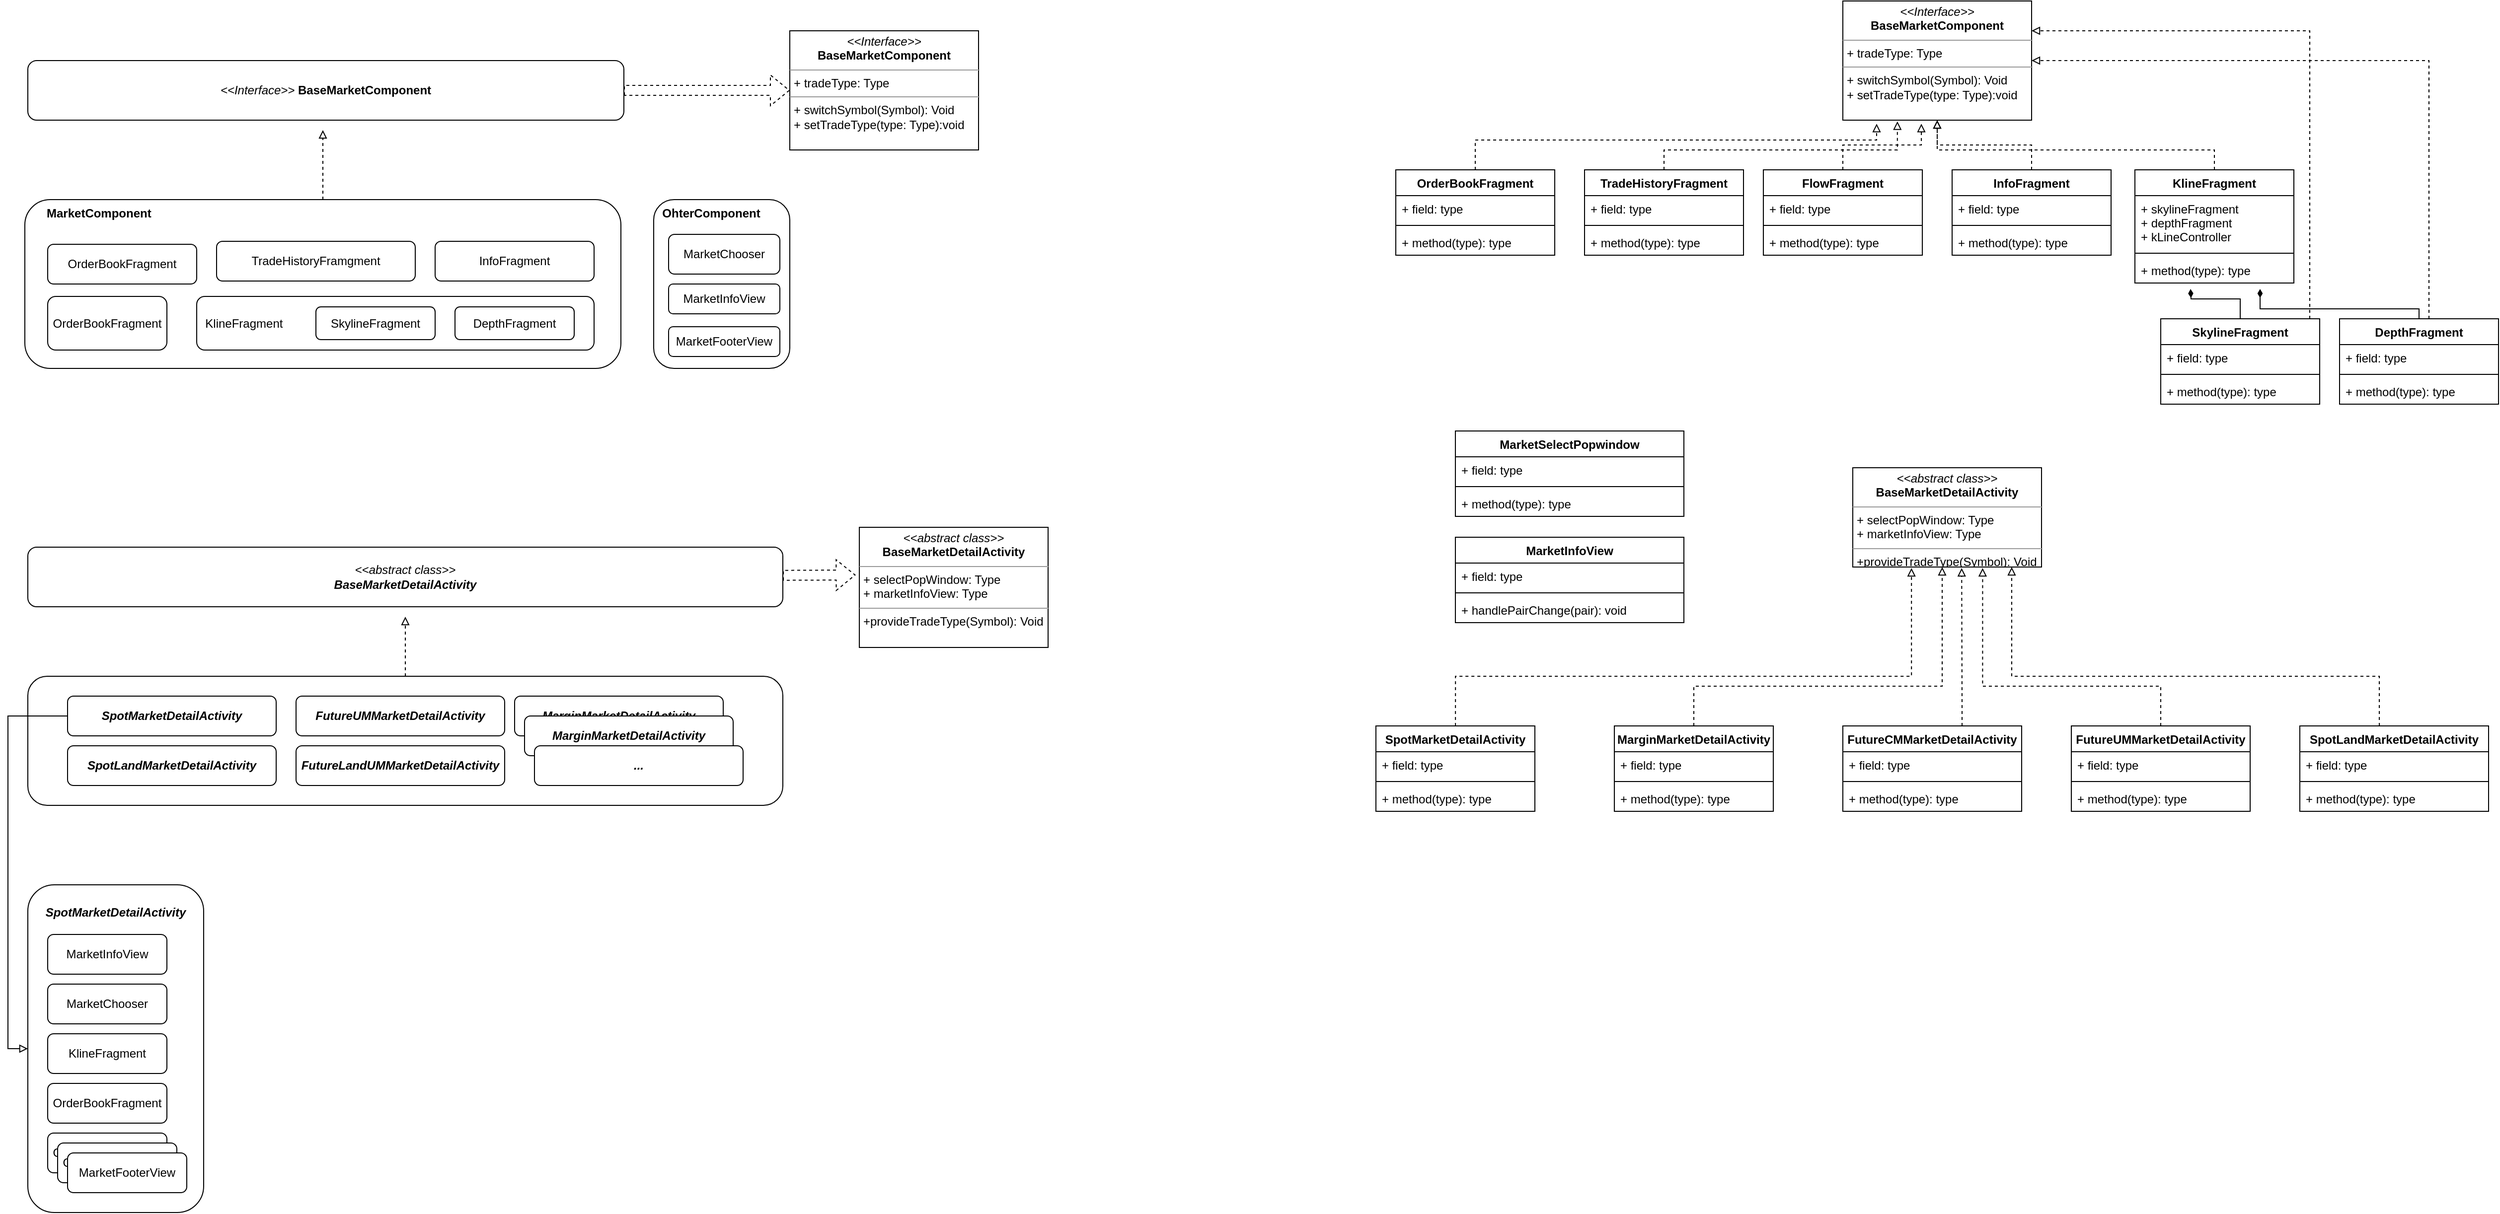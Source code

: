 <mxfile version="14.6.6" type="github">
  <diagram id="C5RBs43oDa-KdzZeNtuy" name="Page-1">
    <mxGraphModel dx="3419" dy="623" grid="1" gridSize="10" guides="1" tooltips="1" connect="1" arrows="1" fold="1" page="1" pageScale="1" pageWidth="827" pageHeight="1169" math="0" shadow="0">
      <root>
        <mxCell id="WIyWlLk6GJQsqaUBKTNV-0" />
        <mxCell id="WIyWlLk6GJQsqaUBKTNV-1" parent="WIyWlLk6GJQsqaUBKTNV-0" />
        <mxCell id="ky48G_2lpGq2yE_ITVhJ-138" style="edgeStyle=orthogonalEdgeStyle;rounded=0;orthogonalLoop=1;jettySize=auto;html=1;endArrow=block;endFill=0;dashed=1;" edge="1" parent="WIyWlLk6GJQsqaUBKTNV-1" source="ky48G_2lpGq2yE_ITVhJ-118">
          <mxGeometry relative="1" as="geometry">
            <mxPoint x="-1410" y="660.0" as="targetPoint" />
          </mxGeometry>
        </mxCell>
        <mxCell id="ky48G_2lpGq2yE_ITVhJ-118" value="&lt;b&gt;&amp;nbsp; &amp;nbsp; &amp;nbsp; MarketComponent&lt;/b&gt;" style="rounded=1;whiteSpace=wrap;html=1;align=left;verticalAlign=top;" vertex="1" parent="WIyWlLk6GJQsqaUBKTNV-1">
          <mxGeometry x="-1710" y="730" width="600" height="170" as="geometry" />
        </mxCell>
        <mxCell id="ky48G_2lpGq2yE_ITVhJ-115" style="edgeStyle=none;rounded=0;orthogonalLoop=1;jettySize=auto;html=1;dashed=1;endArrow=block;endFill=0;" edge="1" parent="WIyWlLk6GJQsqaUBKTNV-1" source="ky48G_2lpGq2yE_ITVhJ-112">
          <mxGeometry relative="1" as="geometry">
            <mxPoint x="-1327" y="1150" as="targetPoint" />
          </mxGeometry>
        </mxCell>
        <mxCell id="ky48G_2lpGq2yE_ITVhJ-112" value="" style="rounded=1;whiteSpace=wrap;html=1;" vertex="1" parent="WIyWlLk6GJQsqaUBKTNV-1">
          <mxGeometry x="-1707" y="1210" width="760" height="130" as="geometry" />
        </mxCell>
        <mxCell id="ky48G_2lpGq2yE_ITVhJ-1" value="&lt;p style=&quot;margin: 0px ; margin-top: 4px ; text-align: center&quot;&gt;&lt;i&gt;&amp;lt;&amp;lt;Interface&amp;gt;&amp;gt;&lt;/i&gt;&lt;br&gt;&lt;b&gt;BaseMarketComponent&lt;/b&gt;&lt;br&gt;&lt;/p&gt;&lt;hr size=&quot;1&quot;&gt;&lt;p style=&quot;margin: 0px ; margin-left: 4px&quot;&gt;+ tradeType: Type&lt;br&gt;&lt;/p&gt;&lt;hr size=&quot;1&quot;&gt;&lt;p style=&quot;margin: 0px ; margin-left: 4px&quot;&gt;+ switchSymbol(Symbol): Void&lt;/p&gt;&lt;p style=&quot;margin: 0px ; margin-left: 4px&quot;&gt;+ setTradeType(type: Type):void&lt;/p&gt;" style="verticalAlign=top;align=left;overflow=fill;fontSize=12;fontFamily=Helvetica;html=1;" vertex="1" parent="WIyWlLk6GJQsqaUBKTNV-1">
          <mxGeometry x="120" y="530" width="190" height="120" as="geometry" />
        </mxCell>
        <mxCell id="ky48G_2lpGq2yE_ITVhJ-33" style="edgeStyle=orthogonalEdgeStyle;rounded=0;orthogonalLoop=1;jettySize=auto;html=1;entryX=0.416;entryY=1.03;entryDx=0;entryDy=0;entryPerimeter=0;dashed=1;endArrow=block;endFill=0;" edge="1" parent="WIyWlLk6GJQsqaUBKTNV-1" source="ky48G_2lpGq2yE_ITVhJ-3" target="ky48G_2lpGq2yE_ITVhJ-1">
          <mxGeometry relative="1" as="geometry" />
        </mxCell>
        <mxCell id="ky48G_2lpGq2yE_ITVhJ-3" value="FlowFragment" style="swimlane;fontStyle=1;align=center;verticalAlign=top;childLayout=stackLayout;horizontal=1;startSize=26;horizontalStack=0;resizeParent=1;resizeParentMax=0;resizeLast=0;collapsible=1;marginBottom=0;" vertex="1" parent="WIyWlLk6GJQsqaUBKTNV-1">
          <mxGeometry x="40" y="700" width="160" height="86" as="geometry" />
        </mxCell>
        <mxCell id="ky48G_2lpGq2yE_ITVhJ-4" value="+ field: type" style="text;strokeColor=none;fillColor=none;align=left;verticalAlign=top;spacingLeft=4;spacingRight=4;overflow=hidden;rotatable=0;points=[[0,0.5],[1,0.5]];portConstraint=eastwest;" vertex="1" parent="ky48G_2lpGq2yE_ITVhJ-3">
          <mxGeometry y="26" width="160" height="26" as="geometry" />
        </mxCell>
        <mxCell id="ky48G_2lpGq2yE_ITVhJ-5" value="" style="line;strokeWidth=1;fillColor=none;align=left;verticalAlign=middle;spacingTop=-1;spacingLeft=3;spacingRight=3;rotatable=0;labelPosition=right;points=[];portConstraint=eastwest;" vertex="1" parent="ky48G_2lpGq2yE_ITVhJ-3">
          <mxGeometry y="52" width="160" height="8" as="geometry" />
        </mxCell>
        <mxCell id="ky48G_2lpGq2yE_ITVhJ-6" value="+ method(type): type" style="text;strokeColor=none;fillColor=none;align=left;verticalAlign=top;spacingLeft=4;spacingRight=4;overflow=hidden;rotatable=0;points=[[0,0.5],[1,0.5]];portConstraint=eastwest;" vertex="1" parent="ky48G_2lpGq2yE_ITVhJ-3">
          <mxGeometry y="60" width="160" height="26" as="geometry" />
        </mxCell>
        <mxCell id="ky48G_2lpGq2yE_ITVhJ-35" style="edgeStyle=orthogonalEdgeStyle;rounded=0;orthogonalLoop=1;jettySize=auto;html=1;entryX=0.179;entryY=1.03;entryDx=0;entryDy=0;entryPerimeter=0;dashed=1;endArrow=block;endFill=0;" edge="1" parent="WIyWlLk6GJQsqaUBKTNV-1" source="ky48G_2lpGq2yE_ITVhJ-7" target="ky48G_2lpGq2yE_ITVhJ-1">
          <mxGeometry relative="1" as="geometry">
            <Array as="points">
              <mxPoint x="-250" y="670" />
              <mxPoint x="154" y="670" />
            </Array>
          </mxGeometry>
        </mxCell>
        <mxCell id="ky48G_2lpGq2yE_ITVhJ-7" value="OrderBookFragment" style="swimlane;fontStyle=1;align=center;verticalAlign=top;childLayout=stackLayout;horizontal=1;startSize=26;horizontalStack=0;resizeParent=1;resizeParentMax=0;resizeLast=0;collapsible=1;marginBottom=0;" vertex="1" parent="WIyWlLk6GJQsqaUBKTNV-1">
          <mxGeometry x="-330" y="700" width="160" height="86" as="geometry" />
        </mxCell>
        <mxCell id="ky48G_2lpGq2yE_ITVhJ-8" value="+ field: type" style="text;strokeColor=none;fillColor=none;align=left;verticalAlign=top;spacingLeft=4;spacingRight=4;overflow=hidden;rotatable=0;points=[[0,0.5],[1,0.5]];portConstraint=eastwest;" vertex="1" parent="ky48G_2lpGq2yE_ITVhJ-7">
          <mxGeometry y="26" width="160" height="26" as="geometry" />
        </mxCell>
        <mxCell id="ky48G_2lpGq2yE_ITVhJ-9" value="" style="line;strokeWidth=1;fillColor=none;align=left;verticalAlign=middle;spacingTop=-1;spacingLeft=3;spacingRight=3;rotatable=0;labelPosition=right;points=[];portConstraint=eastwest;" vertex="1" parent="ky48G_2lpGq2yE_ITVhJ-7">
          <mxGeometry y="52" width="160" height="8" as="geometry" />
        </mxCell>
        <mxCell id="ky48G_2lpGq2yE_ITVhJ-10" value="+ method(type): type" style="text;strokeColor=none;fillColor=none;align=left;verticalAlign=top;spacingLeft=4;spacingRight=4;overflow=hidden;rotatable=0;points=[[0,0.5],[1,0.5]];portConstraint=eastwest;" vertex="1" parent="ky48G_2lpGq2yE_ITVhJ-7">
          <mxGeometry y="60" width="160" height="26" as="geometry" />
        </mxCell>
        <mxCell id="ky48G_2lpGq2yE_ITVhJ-34" style="edgeStyle=orthogonalEdgeStyle;rounded=0;orthogonalLoop=1;jettySize=auto;html=1;entryX=0.289;entryY=1.01;entryDx=0;entryDy=0;entryPerimeter=0;dashed=1;endArrow=block;endFill=0;" edge="1" parent="WIyWlLk6GJQsqaUBKTNV-1" source="ky48G_2lpGq2yE_ITVhJ-11" target="ky48G_2lpGq2yE_ITVhJ-1">
          <mxGeometry relative="1" as="geometry">
            <Array as="points">
              <mxPoint x="-60" y="680" />
              <mxPoint x="175" y="680" />
            </Array>
          </mxGeometry>
        </mxCell>
        <mxCell id="ky48G_2lpGq2yE_ITVhJ-11" value="TradeHistoryFragment" style="swimlane;fontStyle=1;align=center;verticalAlign=top;childLayout=stackLayout;horizontal=1;startSize=26;horizontalStack=0;resizeParent=1;resizeParentMax=0;resizeLast=0;collapsible=1;marginBottom=0;" vertex="1" parent="WIyWlLk6GJQsqaUBKTNV-1">
          <mxGeometry x="-140" y="700" width="160" height="86" as="geometry" />
        </mxCell>
        <mxCell id="ky48G_2lpGq2yE_ITVhJ-12" value="+ field: type" style="text;strokeColor=none;fillColor=none;align=left;verticalAlign=top;spacingLeft=4;spacingRight=4;overflow=hidden;rotatable=0;points=[[0,0.5],[1,0.5]];portConstraint=eastwest;" vertex="1" parent="ky48G_2lpGq2yE_ITVhJ-11">
          <mxGeometry y="26" width="160" height="26" as="geometry" />
        </mxCell>
        <mxCell id="ky48G_2lpGq2yE_ITVhJ-13" value="" style="line;strokeWidth=1;fillColor=none;align=left;verticalAlign=middle;spacingTop=-1;spacingLeft=3;spacingRight=3;rotatable=0;labelPosition=right;points=[];portConstraint=eastwest;" vertex="1" parent="ky48G_2lpGq2yE_ITVhJ-11">
          <mxGeometry y="52" width="160" height="8" as="geometry" />
        </mxCell>
        <mxCell id="ky48G_2lpGq2yE_ITVhJ-14" value="+ method(type): type" style="text;strokeColor=none;fillColor=none;align=left;verticalAlign=top;spacingLeft=4;spacingRight=4;overflow=hidden;rotatable=0;points=[[0,0.5],[1,0.5]];portConstraint=eastwest;" vertex="1" parent="ky48G_2lpGq2yE_ITVhJ-11">
          <mxGeometry y="60" width="160" height="26" as="geometry" />
        </mxCell>
        <mxCell id="ky48G_2lpGq2yE_ITVhJ-32" style="edgeStyle=orthogonalEdgeStyle;rounded=0;orthogonalLoop=1;jettySize=auto;html=1;entryX=0.5;entryY=1;entryDx=0;entryDy=0;dashed=1;endArrow=block;endFill=0;" edge="1" parent="WIyWlLk6GJQsqaUBKTNV-1" source="ky48G_2lpGq2yE_ITVhJ-15" target="ky48G_2lpGq2yE_ITVhJ-1">
          <mxGeometry relative="1" as="geometry" />
        </mxCell>
        <mxCell id="ky48G_2lpGq2yE_ITVhJ-15" value="InfoFragment" style="swimlane;fontStyle=1;align=center;verticalAlign=top;childLayout=stackLayout;horizontal=1;startSize=26;horizontalStack=0;resizeParent=1;resizeParentMax=0;resizeLast=0;collapsible=1;marginBottom=0;" vertex="1" parent="WIyWlLk6GJQsqaUBKTNV-1">
          <mxGeometry x="230" y="700" width="160" height="86" as="geometry" />
        </mxCell>
        <mxCell id="ky48G_2lpGq2yE_ITVhJ-16" value="+ field: type" style="text;strokeColor=none;fillColor=none;align=left;verticalAlign=top;spacingLeft=4;spacingRight=4;overflow=hidden;rotatable=0;points=[[0,0.5],[1,0.5]];portConstraint=eastwest;" vertex="1" parent="ky48G_2lpGq2yE_ITVhJ-15">
          <mxGeometry y="26" width="160" height="26" as="geometry" />
        </mxCell>
        <mxCell id="ky48G_2lpGq2yE_ITVhJ-17" value="" style="line;strokeWidth=1;fillColor=none;align=left;verticalAlign=middle;spacingTop=-1;spacingLeft=3;spacingRight=3;rotatable=0;labelPosition=right;points=[];portConstraint=eastwest;" vertex="1" parent="ky48G_2lpGq2yE_ITVhJ-15">
          <mxGeometry y="52" width="160" height="8" as="geometry" />
        </mxCell>
        <mxCell id="ky48G_2lpGq2yE_ITVhJ-18" value="+ method(type): type" style="text;strokeColor=none;fillColor=none;align=left;verticalAlign=top;spacingLeft=4;spacingRight=4;overflow=hidden;rotatable=0;points=[[0,0.5],[1,0.5]];portConstraint=eastwest;" vertex="1" parent="ky48G_2lpGq2yE_ITVhJ-15">
          <mxGeometry y="60" width="160" height="26" as="geometry" />
        </mxCell>
        <mxCell id="ky48G_2lpGq2yE_ITVhJ-31" style="edgeStyle=orthogonalEdgeStyle;rounded=0;orthogonalLoop=1;jettySize=auto;html=1;entryX=0.5;entryY=1;entryDx=0;entryDy=0;dashed=1;endArrow=block;endFill=0;" edge="1" parent="WIyWlLk6GJQsqaUBKTNV-1" source="ky48G_2lpGq2yE_ITVhJ-19" target="ky48G_2lpGq2yE_ITVhJ-1">
          <mxGeometry relative="1" as="geometry">
            <Array as="points">
              <mxPoint x="494" y="680" />
              <mxPoint x="215" y="680" />
            </Array>
          </mxGeometry>
        </mxCell>
        <mxCell id="ky48G_2lpGq2yE_ITVhJ-19" value="KlineFragment" style="swimlane;fontStyle=1;align=center;verticalAlign=top;childLayout=stackLayout;horizontal=1;startSize=26;horizontalStack=0;resizeParent=1;resizeParentMax=0;resizeLast=0;collapsible=1;marginBottom=0;" vertex="1" parent="WIyWlLk6GJQsqaUBKTNV-1">
          <mxGeometry x="414" y="700" width="160" height="114" as="geometry" />
        </mxCell>
        <mxCell id="ky48G_2lpGq2yE_ITVhJ-20" value="+ skylineFragment&#xa;+ depthFragment&#xa;+ kLineController" style="text;strokeColor=none;fillColor=none;align=left;verticalAlign=top;spacingLeft=4;spacingRight=4;overflow=hidden;rotatable=0;points=[[0,0.5],[1,0.5]];portConstraint=eastwest;" vertex="1" parent="ky48G_2lpGq2yE_ITVhJ-19">
          <mxGeometry y="26" width="160" height="54" as="geometry" />
        </mxCell>
        <mxCell id="ky48G_2lpGq2yE_ITVhJ-21" value="" style="line;strokeWidth=1;fillColor=none;align=left;verticalAlign=middle;spacingTop=-1;spacingLeft=3;spacingRight=3;rotatable=0;labelPosition=right;points=[];portConstraint=eastwest;" vertex="1" parent="ky48G_2lpGq2yE_ITVhJ-19">
          <mxGeometry y="80" width="160" height="8" as="geometry" />
        </mxCell>
        <mxCell id="ky48G_2lpGq2yE_ITVhJ-22" value="+ method(type): type" style="text;strokeColor=none;fillColor=none;align=left;verticalAlign=top;spacingLeft=4;spacingRight=4;overflow=hidden;rotatable=0;points=[[0,0.5],[1,0.5]];portConstraint=eastwest;" vertex="1" parent="ky48G_2lpGq2yE_ITVhJ-19">
          <mxGeometry y="88" width="160" height="26" as="geometry" />
        </mxCell>
        <mxCell id="ky48G_2lpGq2yE_ITVhJ-45" style="edgeStyle=orthogonalEdgeStyle;rounded=0;orthogonalLoop=1;jettySize=auto;html=1;entryX=1;entryY=0.25;entryDx=0;entryDy=0;dashed=1;endArrow=block;endFill=0;" edge="1" parent="WIyWlLk6GJQsqaUBKTNV-1" source="ky48G_2lpGq2yE_ITVhJ-36" target="ky48G_2lpGq2yE_ITVhJ-1">
          <mxGeometry relative="1" as="geometry">
            <Array as="points">
              <mxPoint x="590" y="560" />
            </Array>
          </mxGeometry>
        </mxCell>
        <mxCell id="ky48G_2lpGq2yE_ITVhJ-85" style="edgeStyle=orthogonalEdgeStyle;rounded=0;orthogonalLoop=1;jettySize=auto;html=1;endArrow=diamondThin;endFill=1;" edge="1" parent="WIyWlLk6GJQsqaUBKTNV-1" source="ky48G_2lpGq2yE_ITVhJ-36">
          <mxGeometry relative="1" as="geometry">
            <mxPoint x="470" y="820.0" as="targetPoint" />
          </mxGeometry>
        </mxCell>
        <mxCell id="ky48G_2lpGq2yE_ITVhJ-36" value="SkylineFragment" style="swimlane;fontStyle=1;align=center;verticalAlign=top;childLayout=stackLayout;horizontal=1;startSize=26;horizontalStack=0;resizeParent=1;resizeParentMax=0;resizeLast=0;collapsible=1;marginBottom=0;" vertex="1" parent="WIyWlLk6GJQsqaUBKTNV-1">
          <mxGeometry x="440" y="850" width="160" height="86" as="geometry" />
        </mxCell>
        <mxCell id="ky48G_2lpGq2yE_ITVhJ-37" value="+ field: type" style="text;strokeColor=none;fillColor=none;align=left;verticalAlign=top;spacingLeft=4;spacingRight=4;overflow=hidden;rotatable=0;points=[[0,0.5],[1,0.5]];portConstraint=eastwest;" vertex="1" parent="ky48G_2lpGq2yE_ITVhJ-36">
          <mxGeometry y="26" width="160" height="26" as="geometry" />
        </mxCell>
        <mxCell id="ky48G_2lpGq2yE_ITVhJ-38" value="" style="line;strokeWidth=1;fillColor=none;align=left;verticalAlign=middle;spacingTop=-1;spacingLeft=3;spacingRight=3;rotatable=0;labelPosition=right;points=[];portConstraint=eastwest;" vertex="1" parent="ky48G_2lpGq2yE_ITVhJ-36">
          <mxGeometry y="52" width="160" height="8" as="geometry" />
        </mxCell>
        <mxCell id="ky48G_2lpGq2yE_ITVhJ-39" value="+ method(type): type" style="text;strokeColor=none;fillColor=none;align=left;verticalAlign=top;spacingLeft=4;spacingRight=4;overflow=hidden;rotatable=0;points=[[0,0.5],[1,0.5]];portConstraint=eastwest;" vertex="1" parent="ky48G_2lpGq2yE_ITVhJ-36">
          <mxGeometry y="60" width="160" height="26" as="geometry" />
        </mxCell>
        <mxCell id="ky48G_2lpGq2yE_ITVhJ-46" style="edgeStyle=orthogonalEdgeStyle;rounded=0;orthogonalLoop=1;jettySize=auto;html=1;entryX=1;entryY=0.5;entryDx=0;entryDy=0;dashed=1;endArrow=block;endFill=0;" edge="1" parent="WIyWlLk6GJQsqaUBKTNV-1" source="ky48G_2lpGq2yE_ITVhJ-40" target="ky48G_2lpGq2yE_ITVhJ-1">
          <mxGeometry relative="1" as="geometry">
            <Array as="points">
              <mxPoint x="710" y="590" />
            </Array>
          </mxGeometry>
        </mxCell>
        <mxCell id="ky48G_2lpGq2yE_ITVhJ-86" style="edgeStyle=orthogonalEdgeStyle;rounded=0;orthogonalLoop=1;jettySize=auto;html=1;endArrow=diamondThin;endFill=1;" edge="1" parent="WIyWlLk6GJQsqaUBKTNV-1" source="ky48G_2lpGq2yE_ITVhJ-40">
          <mxGeometry relative="1" as="geometry">
            <mxPoint x="540" y="820" as="targetPoint" />
            <Array as="points">
              <mxPoint x="700" y="840" />
              <mxPoint x="540" y="840" />
            </Array>
          </mxGeometry>
        </mxCell>
        <mxCell id="ky48G_2lpGq2yE_ITVhJ-40" value="DepthFragment" style="swimlane;fontStyle=1;align=center;verticalAlign=top;childLayout=stackLayout;horizontal=1;startSize=26;horizontalStack=0;resizeParent=1;resizeParentMax=0;resizeLast=0;collapsible=1;marginBottom=0;" vertex="1" parent="WIyWlLk6GJQsqaUBKTNV-1">
          <mxGeometry x="620" y="850" width="160" height="86" as="geometry" />
        </mxCell>
        <mxCell id="ky48G_2lpGq2yE_ITVhJ-41" value="+ field: type" style="text;strokeColor=none;fillColor=none;align=left;verticalAlign=top;spacingLeft=4;spacingRight=4;overflow=hidden;rotatable=0;points=[[0,0.5],[1,0.5]];portConstraint=eastwest;" vertex="1" parent="ky48G_2lpGq2yE_ITVhJ-40">
          <mxGeometry y="26" width="160" height="26" as="geometry" />
        </mxCell>
        <mxCell id="ky48G_2lpGq2yE_ITVhJ-42" value="" style="line;strokeWidth=1;fillColor=none;align=left;verticalAlign=middle;spacingTop=-1;spacingLeft=3;spacingRight=3;rotatable=0;labelPosition=right;points=[];portConstraint=eastwest;" vertex="1" parent="ky48G_2lpGq2yE_ITVhJ-40">
          <mxGeometry y="52" width="160" height="8" as="geometry" />
        </mxCell>
        <mxCell id="ky48G_2lpGq2yE_ITVhJ-43" value="+ method(type): type" style="text;strokeColor=none;fillColor=none;align=left;verticalAlign=top;spacingLeft=4;spacingRight=4;overflow=hidden;rotatable=0;points=[[0,0.5],[1,0.5]];portConstraint=eastwest;" vertex="1" parent="ky48G_2lpGq2yE_ITVhJ-40">
          <mxGeometry y="60" width="160" height="26" as="geometry" />
        </mxCell>
        <mxCell id="ky48G_2lpGq2yE_ITVhJ-47" value="&lt;p style=&quot;margin: 0px ; margin-top: 4px ; text-align: center&quot;&gt;&lt;i&gt;&amp;lt;&amp;lt;abstract class&amp;gt;&amp;gt;&lt;/i&gt;&lt;br&gt;&lt;b&gt;BaseMarketDetailActivity&lt;/b&gt;&lt;br&gt;&lt;/p&gt;&lt;hr size=&quot;1&quot;&gt;&lt;p style=&quot;margin: 0px ; margin-left: 4px&quot;&gt;+ selectPopWindow: Type&lt;br&gt;&lt;/p&gt;&lt;p style=&quot;margin: 0px ; margin-left: 4px&quot;&gt;+ marketInfoView: Type&lt;/p&gt;&lt;hr size=&quot;1&quot;&gt;&lt;p style=&quot;margin: 0px ; margin-left: 4px&quot;&gt;+provideTradeType(Symbol): Void&lt;/p&gt;" style="verticalAlign=top;align=left;overflow=fill;fontSize=12;fontFamily=Helvetica;html=1;" vertex="1" parent="WIyWlLk6GJQsqaUBKTNV-1">
          <mxGeometry x="130" y="1000" width="190" height="100" as="geometry" />
        </mxCell>
        <mxCell id="ky48G_2lpGq2yE_ITVhJ-69" style="edgeStyle=orthogonalEdgeStyle;rounded=0;orthogonalLoop=1;jettySize=auto;html=1;dashed=1;endArrow=block;endFill=0;entryX=0.311;entryY=1.01;entryDx=0;entryDy=0;entryPerimeter=0;" edge="1" parent="WIyWlLk6GJQsqaUBKTNV-1" target="ky48G_2lpGq2yE_ITVhJ-47">
          <mxGeometry relative="1" as="geometry">
            <mxPoint x="-269.941" y="1260" as="sourcePoint" />
            <mxPoint x="190" y="1110" as="targetPoint" />
            <Array as="points">
              <mxPoint x="-270" y="1210" />
              <mxPoint x="189" y="1210" />
            </Array>
          </mxGeometry>
        </mxCell>
        <mxCell id="ky48G_2lpGq2yE_ITVhJ-48" value="SpotMarketDetailActivity" style="swimlane;fontStyle=1;align=center;verticalAlign=top;childLayout=stackLayout;horizontal=1;startSize=26;horizontalStack=0;resizeParent=1;resizeParentMax=0;resizeLast=0;collapsible=1;marginBottom=0;" vertex="1" parent="WIyWlLk6GJQsqaUBKTNV-1">
          <mxGeometry x="-350" y="1260" width="160" height="86" as="geometry" />
        </mxCell>
        <mxCell id="ky48G_2lpGq2yE_ITVhJ-49" value="+ field: type" style="text;strokeColor=none;fillColor=none;align=left;verticalAlign=top;spacingLeft=4;spacingRight=4;overflow=hidden;rotatable=0;points=[[0,0.5],[1,0.5]];portConstraint=eastwest;" vertex="1" parent="ky48G_2lpGq2yE_ITVhJ-48">
          <mxGeometry y="26" width="160" height="26" as="geometry" />
        </mxCell>
        <mxCell id="ky48G_2lpGq2yE_ITVhJ-50" value="" style="line;strokeWidth=1;fillColor=none;align=left;verticalAlign=middle;spacingTop=-1;spacingLeft=3;spacingRight=3;rotatable=0;labelPosition=right;points=[];portConstraint=eastwest;" vertex="1" parent="ky48G_2lpGq2yE_ITVhJ-48">
          <mxGeometry y="52" width="160" height="8" as="geometry" />
        </mxCell>
        <mxCell id="ky48G_2lpGq2yE_ITVhJ-51" value="+ method(type): type" style="text;strokeColor=none;fillColor=none;align=left;verticalAlign=top;spacingLeft=4;spacingRight=4;overflow=hidden;rotatable=0;points=[[0,0.5],[1,0.5]];portConstraint=eastwest;" vertex="1" parent="ky48G_2lpGq2yE_ITVhJ-48">
          <mxGeometry y="60" width="160" height="26" as="geometry" />
        </mxCell>
        <mxCell id="ky48G_2lpGq2yE_ITVhJ-73" style="edgeStyle=orthogonalEdgeStyle;rounded=0;orthogonalLoop=1;jettySize=auto;html=1;dashed=1;endArrow=block;endFill=0;entryX=0.842;entryY=1;entryDx=0;entryDy=0;entryPerimeter=0;" edge="1" parent="WIyWlLk6GJQsqaUBKTNV-1" source="ky48G_2lpGq2yE_ITVhJ-52" target="ky48G_2lpGq2yE_ITVhJ-47">
          <mxGeometry relative="1" as="geometry">
            <mxPoint x="290" y="1170" as="targetPoint" />
            <Array as="points">
              <mxPoint x="660" y="1210" />
              <mxPoint x="290" y="1210" />
            </Array>
          </mxGeometry>
        </mxCell>
        <mxCell id="ky48G_2lpGq2yE_ITVhJ-52" value="SpotLandMarketDetailActivity" style="swimlane;fontStyle=1;align=center;verticalAlign=top;childLayout=stackLayout;horizontal=1;startSize=26;horizontalStack=0;resizeParent=1;resizeParentMax=0;resizeLast=0;collapsible=1;marginBottom=0;" vertex="1" parent="WIyWlLk6GJQsqaUBKTNV-1">
          <mxGeometry x="580" y="1260" width="190" height="86" as="geometry" />
        </mxCell>
        <mxCell id="ky48G_2lpGq2yE_ITVhJ-53" value="+ field: type" style="text;strokeColor=none;fillColor=none;align=left;verticalAlign=top;spacingLeft=4;spacingRight=4;overflow=hidden;rotatable=0;points=[[0,0.5],[1,0.5]];portConstraint=eastwest;" vertex="1" parent="ky48G_2lpGq2yE_ITVhJ-52">
          <mxGeometry y="26" width="190" height="26" as="geometry" />
        </mxCell>
        <mxCell id="ky48G_2lpGq2yE_ITVhJ-54" value="" style="line;strokeWidth=1;fillColor=none;align=left;verticalAlign=middle;spacingTop=-1;spacingLeft=3;spacingRight=3;rotatable=0;labelPosition=right;points=[];portConstraint=eastwest;" vertex="1" parent="ky48G_2lpGq2yE_ITVhJ-52">
          <mxGeometry y="52" width="190" height="8" as="geometry" />
        </mxCell>
        <mxCell id="ky48G_2lpGq2yE_ITVhJ-55" value="+ method(type): type" style="text;strokeColor=none;fillColor=none;align=left;verticalAlign=top;spacingLeft=4;spacingRight=4;overflow=hidden;rotatable=0;points=[[0,0.5],[1,0.5]];portConstraint=eastwest;" vertex="1" parent="ky48G_2lpGq2yE_ITVhJ-52">
          <mxGeometry y="60" width="190" height="26" as="geometry" />
        </mxCell>
        <mxCell id="ky48G_2lpGq2yE_ITVhJ-84" style="edgeStyle=orthogonalEdgeStyle;rounded=0;orthogonalLoop=1;jettySize=auto;html=1;dashed=1;endArrow=block;endFill=0;entryX=0.688;entryY=1.01;entryDx=0;entryDy=0;entryPerimeter=0;" edge="1" parent="WIyWlLk6GJQsqaUBKTNV-1" source="ky48G_2lpGq2yE_ITVhJ-56" target="ky48G_2lpGq2yE_ITVhJ-47">
          <mxGeometry relative="1" as="geometry">
            <mxPoint x="260" y="1110" as="targetPoint" />
            <Array as="points">
              <mxPoint x="440" y="1220" />
              <mxPoint x="261" y="1220" />
            </Array>
          </mxGeometry>
        </mxCell>
        <mxCell id="ky48G_2lpGq2yE_ITVhJ-56" value="FutureUMMarketDetailActivity" style="swimlane;fontStyle=1;align=center;verticalAlign=top;childLayout=stackLayout;horizontal=1;startSize=26;horizontalStack=0;resizeParent=1;resizeParentMax=0;resizeLast=0;collapsible=1;marginBottom=0;" vertex="1" parent="WIyWlLk6GJQsqaUBKTNV-1">
          <mxGeometry x="350" y="1260" width="180" height="86" as="geometry" />
        </mxCell>
        <mxCell id="ky48G_2lpGq2yE_ITVhJ-57" value="+ field: type" style="text;strokeColor=none;fillColor=none;align=left;verticalAlign=top;spacingLeft=4;spacingRight=4;overflow=hidden;rotatable=0;points=[[0,0.5],[1,0.5]];portConstraint=eastwest;" vertex="1" parent="ky48G_2lpGq2yE_ITVhJ-56">
          <mxGeometry y="26" width="180" height="26" as="geometry" />
        </mxCell>
        <mxCell id="ky48G_2lpGq2yE_ITVhJ-58" value="" style="line;strokeWidth=1;fillColor=none;align=left;verticalAlign=middle;spacingTop=-1;spacingLeft=3;spacingRight=3;rotatable=0;labelPosition=right;points=[];portConstraint=eastwest;" vertex="1" parent="ky48G_2lpGq2yE_ITVhJ-56">
          <mxGeometry y="52" width="180" height="8" as="geometry" />
        </mxCell>
        <mxCell id="ky48G_2lpGq2yE_ITVhJ-59" value="+ method(type): type" style="text;strokeColor=none;fillColor=none;align=left;verticalAlign=top;spacingLeft=4;spacingRight=4;overflow=hidden;rotatable=0;points=[[0,0.5],[1,0.5]];portConstraint=eastwest;" vertex="1" parent="ky48G_2lpGq2yE_ITVhJ-56">
          <mxGeometry y="60" width="180" height="26" as="geometry" />
        </mxCell>
        <mxCell id="ky48G_2lpGq2yE_ITVhJ-70" style="edgeStyle=orthogonalEdgeStyle;rounded=0;orthogonalLoop=1;jettySize=auto;html=1;dashed=1;endArrow=block;endFill=0;" edge="1" parent="WIyWlLk6GJQsqaUBKTNV-1" source="ky48G_2lpGq2yE_ITVhJ-60">
          <mxGeometry relative="1" as="geometry">
            <mxPoint x="220" y="1100" as="targetPoint" />
            <Array as="points">
              <mxPoint x="-30" y="1220" />
              <mxPoint x="220" y="1220" />
              <mxPoint x="220" y="1100" />
            </Array>
          </mxGeometry>
        </mxCell>
        <mxCell id="ky48G_2lpGq2yE_ITVhJ-60" value="MarginMarketDetailActivity" style="swimlane;fontStyle=1;align=center;verticalAlign=top;childLayout=stackLayout;horizontal=1;startSize=26;horizontalStack=0;resizeParent=1;resizeParentMax=0;resizeLast=0;collapsible=1;marginBottom=0;" vertex="1" parent="WIyWlLk6GJQsqaUBKTNV-1">
          <mxGeometry x="-110" y="1260" width="160" height="86" as="geometry" />
        </mxCell>
        <mxCell id="ky48G_2lpGq2yE_ITVhJ-61" value="+ field: type" style="text;strokeColor=none;fillColor=none;align=left;verticalAlign=top;spacingLeft=4;spacingRight=4;overflow=hidden;rotatable=0;points=[[0,0.5],[1,0.5]];portConstraint=eastwest;" vertex="1" parent="ky48G_2lpGq2yE_ITVhJ-60">
          <mxGeometry y="26" width="160" height="26" as="geometry" />
        </mxCell>
        <mxCell id="ky48G_2lpGq2yE_ITVhJ-62" value="" style="line;strokeWidth=1;fillColor=none;align=left;verticalAlign=middle;spacingTop=-1;spacingLeft=3;spacingRight=3;rotatable=0;labelPosition=right;points=[];portConstraint=eastwest;" vertex="1" parent="ky48G_2lpGq2yE_ITVhJ-60">
          <mxGeometry y="52" width="160" height="8" as="geometry" />
        </mxCell>
        <mxCell id="ky48G_2lpGq2yE_ITVhJ-63" value="+ method(type): type" style="text;strokeColor=none;fillColor=none;align=left;verticalAlign=top;spacingLeft=4;spacingRight=4;overflow=hidden;rotatable=0;points=[[0,0.5],[1,0.5]];portConstraint=eastwest;" vertex="1" parent="ky48G_2lpGq2yE_ITVhJ-60">
          <mxGeometry y="60" width="160" height="26" as="geometry" />
        </mxCell>
        <mxCell id="ky48G_2lpGq2yE_ITVhJ-83" style="edgeStyle=orthogonalEdgeStyle;rounded=0;orthogonalLoop=1;jettySize=auto;html=1;dashed=1;endArrow=block;endFill=0;entryX=0.577;entryY=1.01;entryDx=0;entryDy=0;entryPerimeter=0;" edge="1" parent="WIyWlLk6GJQsqaUBKTNV-1" source="ky48G_2lpGq2yE_ITVhJ-64" target="ky48G_2lpGq2yE_ITVhJ-47">
          <mxGeometry relative="1" as="geometry">
            <mxPoint x="240" y="1110" as="targetPoint" />
            <Array as="points">
              <mxPoint x="240" y="1240" />
              <mxPoint x="240" y="1240" />
            </Array>
          </mxGeometry>
        </mxCell>
        <mxCell id="ky48G_2lpGq2yE_ITVhJ-64" value="FutureCMMarketDetailActivity" style="swimlane;fontStyle=1;align=center;verticalAlign=top;childLayout=stackLayout;horizontal=1;startSize=26;horizontalStack=0;resizeParent=1;resizeParentMax=0;resizeLast=0;collapsible=1;marginBottom=0;" vertex="1" parent="WIyWlLk6GJQsqaUBKTNV-1">
          <mxGeometry x="120" y="1260" width="180" height="86" as="geometry" />
        </mxCell>
        <mxCell id="ky48G_2lpGq2yE_ITVhJ-65" value="+ field: type" style="text;strokeColor=none;fillColor=none;align=left;verticalAlign=top;spacingLeft=4;spacingRight=4;overflow=hidden;rotatable=0;points=[[0,0.5],[1,0.5]];portConstraint=eastwest;" vertex="1" parent="ky48G_2lpGq2yE_ITVhJ-64">
          <mxGeometry y="26" width="180" height="26" as="geometry" />
        </mxCell>
        <mxCell id="ky48G_2lpGq2yE_ITVhJ-66" value="" style="line;strokeWidth=1;fillColor=none;align=left;verticalAlign=middle;spacingTop=-1;spacingLeft=3;spacingRight=3;rotatable=0;labelPosition=right;points=[];portConstraint=eastwest;" vertex="1" parent="ky48G_2lpGq2yE_ITVhJ-64">
          <mxGeometry y="52" width="180" height="8" as="geometry" />
        </mxCell>
        <mxCell id="ky48G_2lpGq2yE_ITVhJ-67" value="+ method(type): type" style="text;strokeColor=none;fillColor=none;align=left;verticalAlign=top;spacingLeft=4;spacingRight=4;overflow=hidden;rotatable=0;points=[[0,0.5],[1,0.5]];portConstraint=eastwest;" vertex="1" parent="ky48G_2lpGq2yE_ITVhJ-64">
          <mxGeometry y="60" width="180" height="26" as="geometry" />
        </mxCell>
        <mxCell id="ky48G_2lpGq2yE_ITVhJ-75" value="MarketSelectPopwindow" style="swimlane;fontStyle=1;align=center;verticalAlign=top;childLayout=stackLayout;horizontal=1;startSize=26;horizontalStack=0;resizeParent=1;resizeParentMax=0;resizeLast=0;collapsible=1;marginBottom=0;" vertex="1" parent="WIyWlLk6GJQsqaUBKTNV-1">
          <mxGeometry x="-270" y="963" width="230" height="86" as="geometry" />
        </mxCell>
        <mxCell id="ky48G_2lpGq2yE_ITVhJ-76" value="+ field: type" style="text;strokeColor=none;fillColor=none;align=left;verticalAlign=top;spacingLeft=4;spacingRight=4;overflow=hidden;rotatable=0;points=[[0,0.5],[1,0.5]];portConstraint=eastwest;" vertex="1" parent="ky48G_2lpGq2yE_ITVhJ-75">
          <mxGeometry y="26" width="230" height="26" as="geometry" />
        </mxCell>
        <mxCell id="ky48G_2lpGq2yE_ITVhJ-77" value="" style="line;strokeWidth=1;fillColor=none;align=left;verticalAlign=middle;spacingTop=-1;spacingLeft=3;spacingRight=3;rotatable=0;labelPosition=right;points=[];portConstraint=eastwest;" vertex="1" parent="ky48G_2lpGq2yE_ITVhJ-75">
          <mxGeometry y="52" width="230" height="8" as="geometry" />
        </mxCell>
        <mxCell id="ky48G_2lpGq2yE_ITVhJ-78" value="+ method(type): type" style="text;strokeColor=none;fillColor=none;align=left;verticalAlign=top;spacingLeft=4;spacingRight=4;overflow=hidden;rotatable=0;points=[[0,0.5],[1,0.5]];portConstraint=eastwest;" vertex="1" parent="ky48G_2lpGq2yE_ITVhJ-75">
          <mxGeometry y="60" width="230" height="26" as="geometry" />
        </mxCell>
        <mxCell id="ky48G_2lpGq2yE_ITVhJ-79" value="MarketInfoView" style="swimlane;fontStyle=1;align=center;verticalAlign=top;childLayout=stackLayout;horizontal=1;startSize=26;horizontalStack=0;resizeParent=1;resizeParentMax=0;resizeLast=0;collapsible=1;marginBottom=0;" vertex="1" parent="WIyWlLk6GJQsqaUBKTNV-1">
          <mxGeometry x="-270" y="1070" width="230" height="86" as="geometry" />
        </mxCell>
        <mxCell id="ky48G_2lpGq2yE_ITVhJ-80" value="+ field: type" style="text;strokeColor=none;fillColor=none;align=left;verticalAlign=top;spacingLeft=4;spacingRight=4;overflow=hidden;rotatable=0;points=[[0,0.5],[1,0.5]];portConstraint=eastwest;" vertex="1" parent="ky48G_2lpGq2yE_ITVhJ-79">
          <mxGeometry y="26" width="230" height="26" as="geometry" />
        </mxCell>
        <mxCell id="ky48G_2lpGq2yE_ITVhJ-81" value="" style="line;strokeWidth=1;fillColor=none;align=left;verticalAlign=middle;spacingTop=-1;spacingLeft=3;spacingRight=3;rotatable=0;labelPosition=right;points=[];portConstraint=eastwest;" vertex="1" parent="ky48G_2lpGq2yE_ITVhJ-79">
          <mxGeometry y="52" width="230" height="8" as="geometry" />
        </mxCell>
        <mxCell id="ky48G_2lpGq2yE_ITVhJ-82" value="+ handlePairChange(pair): void" style="text;strokeColor=none;fillColor=none;align=left;verticalAlign=top;spacingLeft=4;spacingRight=4;overflow=hidden;rotatable=0;points=[[0,0.5],[1,0.5]];portConstraint=eastwest;" vertex="1" parent="ky48G_2lpGq2yE_ITVhJ-79">
          <mxGeometry y="60" width="230" height="26" as="geometry" />
        </mxCell>
        <mxCell id="ky48G_2lpGq2yE_ITVhJ-102" style="rounded=0;orthogonalLoop=1;jettySize=auto;html=1;dashed=1;endArrow=block;endFill=0;entryX=0;entryY=0.5;entryDx=0;entryDy=0;shape=flexArrow;" edge="1" parent="WIyWlLk6GJQsqaUBKTNV-1" source="ky48G_2lpGq2yE_ITVhJ-87" target="ky48G_2lpGq2yE_ITVhJ-100">
          <mxGeometry relative="1" as="geometry">
            <mxPoint x="-1027" y="662" as="targetPoint" />
          </mxGeometry>
        </mxCell>
        <mxCell id="ky48G_2lpGq2yE_ITVhJ-87" value="&lt;i&gt;&amp;lt;&amp;lt;Interface&amp;gt;&amp;gt;&amp;nbsp;&lt;/i&gt;&lt;b&gt;BaseMarketComponent&lt;/b&gt;" style="rounded=1;whiteSpace=wrap;html=1;" vertex="1" parent="WIyWlLk6GJQsqaUBKTNV-1">
          <mxGeometry x="-1707" y="590" width="600" height="60" as="geometry" />
        </mxCell>
        <mxCell id="ky48G_2lpGq2yE_ITVhJ-88" value="TradeHistoryFramgment" style="whiteSpace=wrap;html=1;rounded=1;" vertex="1" parent="WIyWlLk6GJQsqaUBKTNV-1">
          <mxGeometry x="-1517" y="772" width="200" height="40" as="geometry" />
        </mxCell>
        <mxCell id="ky48G_2lpGq2yE_ITVhJ-91" value="OrderBookFragment" style="whiteSpace=wrap;html=1;rounded=1;" vertex="1" parent="WIyWlLk6GJQsqaUBKTNV-1">
          <mxGeometry x="-1687" y="827.5" width="120" height="54" as="geometry" />
        </mxCell>
        <mxCell id="ky48G_2lpGq2yE_ITVhJ-92" value="OrderBookFragment" style="whiteSpace=wrap;html=1;rounded=1;" vertex="1" parent="WIyWlLk6GJQsqaUBKTNV-1">
          <mxGeometry x="-1687" y="775" width="150" height="40" as="geometry" />
        </mxCell>
        <mxCell id="ky48G_2lpGq2yE_ITVhJ-93" value="InfoFragment" style="whiteSpace=wrap;html=1;rounded=1;" vertex="1" parent="WIyWlLk6GJQsqaUBKTNV-1">
          <mxGeometry x="-1297" y="772" width="160" height="40" as="geometry" />
        </mxCell>
        <mxCell id="ky48G_2lpGq2yE_ITVhJ-94" value="&amp;nbsp; KlineFragment" style="whiteSpace=wrap;html=1;rounded=1;align=left;" vertex="1" parent="WIyWlLk6GJQsqaUBKTNV-1">
          <mxGeometry x="-1537" y="827.5" width="400" height="54" as="geometry" />
        </mxCell>
        <mxCell id="ky48G_2lpGq2yE_ITVhJ-95" value="SkylineFragment" style="whiteSpace=wrap;html=1;rounded=1;" vertex="1" parent="WIyWlLk6GJQsqaUBKTNV-1">
          <mxGeometry x="-1417" y="838" width="120" height="33" as="geometry" />
        </mxCell>
        <mxCell id="ky48G_2lpGq2yE_ITVhJ-96" value="DepthFragment" style="whiteSpace=wrap;html=1;rounded=1;" vertex="1" parent="WIyWlLk6GJQsqaUBKTNV-1">
          <mxGeometry x="-1277" y="838" width="120" height="33" as="geometry" />
        </mxCell>
        <mxCell id="ky48G_2lpGq2yE_ITVhJ-100" value="&lt;p style=&quot;margin: 0px ; margin-top: 4px ; text-align: center&quot;&gt;&lt;i&gt;&amp;lt;&amp;lt;Interface&amp;gt;&amp;gt;&lt;/i&gt;&lt;br&gt;&lt;b&gt;BaseMarketComponent&lt;/b&gt;&lt;br&gt;&lt;/p&gt;&lt;hr size=&quot;1&quot;&gt;&lt;p style=&quot;margin: 0px ; margin-left: 4px&quot;&gt;+ tradeType: Type&lt;br&gt;&lt;/p&gt;&lt;hr size=&quot;1&quot;&gt;&lt;p style=&quot;margin: 0px ; margin-left: 4px&quot;&gt;+ switchSymbol(Symbol): Void&lt;/p&gt;&lt;p style=&quot;margin: 0px ; margin-left: 4px&quot;&gt;+ setTradeType(type: Type):void&lt;/p&gt;" style="verticalAlign=top;align=left;overflow=fill;fontSize=12;fontFamily=Helvetica;html=1;" vertex="1" parent="WIyWlLk6GJQsqaUBKTNV-1">
          <mxGeometry x="-940" y="560" width="190" height="120" as="geometry" />
        </mxCell>
        <mxCell id="ky48G_2lpGq2yE_ITVhJ-117" style="edgeStyle=none;rounded=0;orthogonalLoop=1;jettySize=auto;html=1;entryX=-0.02;entryY=0.397;entryDx=0;entryDy=0;entryPerimeter=0;dashed=1;endArrow=block;endFill=0;shape=flexArrow;" edge="1" parent="WIyWlLk6GJQsqaUBKTNV-1" source="ky48G_2lpGq2yE_ITVhJ-103" target="ky48G_2lpGq2yE_ITVhJ-116">
          <mxGeometry relative="1" as="geometry" />
        </mxCell>
        <mxCell id="ky48G_2lpGq2yE_ITVhJ-103" value="&lt;i&gt;&amp;lt;&amp;lt;abstract class&amp;gt;&amp;gt; &lt;br&gt;&lt;b&gt;BaseMarketDetailActivity&lt;/b&gt;&lt;/i&gt;" style="rounded=1;whiteSpace=wrap;html=1;" vertex="1" parent="WIyWlLk6GJQsqaUBKTNV-1">
          <mxGeometry x="-1707" y="1080" width="760" height="60" as="geometry" />
        </mxCell>
        <mxCell id="ky48G_2lpGq2yE_ITVhJ-137" style="edgeStyle=orthogonalEdgeStyle;rounded=0;orthogonalLoop=1;jettySize=auto;html=1;entryX=0;entryY=0.5;entryDx=0;entryDy=0;endArrow=block;endFill=0;" edge="1" parent="WIyWlLk6GJQsqaUBKTNV-1" source="ky48G_2lpGq2yE_ITVhJ-104" target="ky48G_2lpGq2yE_ITVhJ-119">
          <mxGeometry relative="1" as="geometry">
            <Array as="points">
              <mxPoint x="-1727" y="1250" />
              <mxPoint x="-1727" y="1585" />
            </Array>
          </mxGeometry>
        </mxCell>
        <mxCell id="ky48G_2lpGq2yE_ITVhJ-104" value="&lt;i&gt;&lt;b&gt;SpotMarketDetailActivity&lt;/b&gt;&lt;/i&gt;" style="rounded=1;whiteSpace=wrap;html=1;" vertex="1" parent="WIyWlLk6GJQsqaUBKTNV-1">
          <mxGeometry x="-1667" y="1230" width="210" height="40" as="geometry" />
        </mxCell>
        <mxCell id="ky48G_2lpGq2yE_ITVhJ-105" value="&lt;i&gt;&lt;b&gt;MarginMarketDetailActivity&lt;/b&gt;&lt;/i&gt;" style="rounded=1;whiteSpace=wrap;html=1;" vertex="1" parent="WIyWlLk6GJQsqaUBKTNV-1">
          <mxGeometry x="-1217" y="1230" width="210" height="40" as="geometry" />
        </mxCell>
        <mxCell id="ky48G_2lpGq2yE_ITVhJ-106" value="&lt;i&gt;&lt;b&gt;FutureUMMarketDetailActivity&lt;/b&gt;&lt;/i&gt;" style="rounded=1;whiteSpace=wrap;html=1;" vertex="1" parent="WIyWlLk6GJQsqaUBKTNV-1">
          <mxGeometry x="-1437" y="1230" width="210" height="40" as="geometry" />
        </mxCell>
        <mxCell id="ky48G_2lpGq2yE_ITVhJ-107" value="&lt;i&gt;&lt;b&gt;MarginMarketDetailActivity&lt;/b&gt;&lt;/i&gt;" style="rounded=1;whiteSpace=wrap;html=1;" vertex="1" parent="WIyWlLk6GJQsqaUBKTNV-1">
          <mxGeometry x="-1207" y="1250" width="210" height="40" as="geometry" />
        </mxCell>
        <mxCell id="ky48G_2lpGq2yE_ITVhJ-108" value="&lt;b&gt;&lt;i&gt;...&lt;/i&gt;&lt;/b&gt;" style="rounded=1;whiteSpace=wrap;html=1;" vertex="1" parent="WIyWlLk6GJQsqaUBKTNV-1">
          <mxGeometry x="-1197" y="1280" width="210" height="40" as="geometry" />
        </mxCell>
        <mxCell id="ky48G_2lpGq2yE_ITVhJ-109" value="&lt;i&gt;&lt;b&gt;SpotLandMarketDetailActivity&lt;/b&gt;&lt;/i&gt;" style="rounded=1;whiteSpace=wrap;html=1;" vertex="1" parent="WIyWlLk6GJQsqaUBKTNV-1">
          <mxGeometry x="-1667" y="1280" width="210" height="40" as="geometry" />
        </mxCell>
        <mxCell id="ky48G_2lpGq2yE_ITVhJ-110" value="&lt;i&gt;&lt;b&gt;FutureLandUMMarketDetailActivity&lt;/b&gt;&lt;/i&gt;" style="rounded=1;whiteSpace=wrap;html=1;" vertex="1" parent="WIyWlLk6GJQsqaUBKTNV-1">
          <mxGeometry x="-1437" y="1280" width="210" height="40" as="geometry" />
        </mxCell>
        <mxCell id="ky48G_2lpGq2yE_ITVhJ-116" value="&lt;p style=&quot;margin: 0px ; margin-top: 4px ; text-align: center&quot;&gt;&lt;i&gt;&amp;lt;&amp;lt;abstract class&amp;gt;&amp;gt;&lt;/i&gt;&lt;br&gt;&lt;b&gt;BaseMarketDetailActivity&lt;/b&gt;&lt;br&gt;&lt;/p&gt;&lt;hr size=&quot;1&quot;&gt;&lt;p style=&quot;margin: 0px ; margin-left: 4px&quot;&gt;+ selectPopWindow: Type&lt;br&gt;&lt;/p&gt;&lt;p style=&quot;margin: 0px ; margin-left: 4px&quot;&gt;+ marketInfoView: Type&lt;/p&gt;&lt;hr size=&quot;1&quot;&gt;&lt;p style=&quot;margin: 0px ; margin-left: 4px&quot;&gt;+provideTradeType(Symbol): Void&lt;/p&gt;" style="verticalAlign=top;align=left;overflow=fill;fontSize=12;fontFamily=Helvetica;html=1;" vertex="1" parent="WIyWlLk6GJQsqaUBKTNV-1">
          <mxGeometry x="-870" y="1060" width="190" height="121" as="geometry" />
        </mxCell>
        <mxCell id="ky48G_2lpGq2yE_ITVhJ-119" value="&lt;i&gt;&lt;b&gt;&lt;br&gt;SpotMarketDetailActivity&lt;/b&gt;&lt;/i&gt;" style="rounded=1;whiteSpace=wrap;html=1;align=center;verticalAlign=top;" vertex="1" parent="WIyWlLk6GJQsqaUBKTNV-1">
          <mxGeometry x="-1707" y="1420" width="177" height="330" as="geometry" />
        </mxCell>
        <mxCell id="ky48G_2lpGq2yE_ITVhJ-120" value="MarketInfoView" style="rounded=1;whiteSpace=wrap;html=1;" vertex="1" parent="WIyWlLk6GJQsqaUBKTNV-1">
          <mxGeometry x="-1687" y="1470" width="120" height="40" as="geometry" />
        </mxCell>
        <mxCell id="ky48G_2lpGq2yE_ITVhJ-121" value="MarketChooser" style="rounded=1;whiteSpace=wrap;html=1;" vertex="1" parent="WIyWlLk6GJQsqaUBKTNV-1">
          <mxGeometry x="-1687" y="1520" width="120" height="40" as="geometry" />
        </mxCell>
        <mxCell id="ky48G_2lpGq2yE_ITVhJ-122" value="KlineFragment" style="rounded=1;whiteSpace=wrap;html=1;" vertex="1" parent="WIyWlLk6GJQsqaUBKTNV-1">
          <mxGeometry x="-1687" y="1570" width="120" height="40" as="geometry" />
        </mxCell>
        <mxCell id="ky48G_2lpGq2yE_ITVhJ-124" value="&lt;b&gt;&amp;nbsp; OhterComponent&lt;/b&gt;" style="rounded=1;whiteSpace=wrap;html=1;align=left;verticalAlign=top;" vertex="1" parent="WIyWlLk6GJQsqaUBKTNV-1">
          <mxGeometry x="-1077" y="730" width="137" height="170" as="geometry" />
        </mxCell>
        <mxCell id="ky48G_2lpGq2yE_ITVhJ-125" value="MarketChooser" style="rounded=1;whiteSpace=wrap;html=1;" vertex="1" parent="WIyWlLk6GJQsqaUBKTNV-1">
          <mxGeometry x="-1062" y="765" width="112" height="40" as="geometry" />
        </mxCell>
        <mxCell id="ky48G_2lpGq2yE_ITVhJ-126" value="MarketInfoView" style="rounded=1;whiteSpace=wrap;html=1;" vertex="1" parent="WIyWlLk6GJQsqaUBKTNV-1">
          <mxGeometry x="-1062" y="815" width="112" height="30" as="geometry" />
        </mxCell>
        <mxCell id="ky48G_2lpGq2yE_ITVhJ-131" value="OrderBookFragment" style="rounded=1;whiteSpace=wrap;html=1;" vertex="1" parent="WIyWlLk6GJQsqaUBKTNV-1">
          <mxGeometry x="-1687" y="1620" width="120" height="40" as="geometry" />
        </mxCell>
        <mxCell id="ky48G_2lpGq2yE_ITVhJ-132" value="OrderBookFragment" style="rounded=1;whiteSpace=wrap;html=1;" vertex="1" parent="WIyWlLk6GJQsqaUBKTNV-1">
          <mxGeometry x="-1687" y="1670" width="120" height="40" as="geometry" />
        </mxCell>
        <mxCell id="ky48G_2lpGq2yE_ITVhJ-134" value="OrderBookFragment" style="rounded=1;whiteSpace=wrap;html=1;" vertex="1" parent="WIyWlLk6GJQsqaUBKTNV-1">
          <mxGeometry x="-1677" y="1680" width="120" height="40" as="geometry" />
        </mxCell>
        <mxCell id="ky48G_2lpGq2yE_ITVhJ-135" value="MarketFooterView" style="rounded=1;whiteSpace=wrap;html=1;" vertex="1" parent="WIyWlLk6GJQsqaUBKTNV-1">
          <mxGeometry x="-1667" y="1690" width="120" height="40" as="geometry" />
        </mxCell>
        <mxCell id="ky48G_2lpGq2yE_ITVhJ-136" value="MarketFooterView" style="rounded=1;whiteSpace=wrap;html=1;" vertex="1" parent="WIyWlLk6GJQsqaUBKTNV-1">
          <mxGeometry x="-1062" y="858" width="112" height="30" as="geometry" />
        </mxCell>
      </root>
    </mxGraphModel>
  </diagram>
</mxfile>
